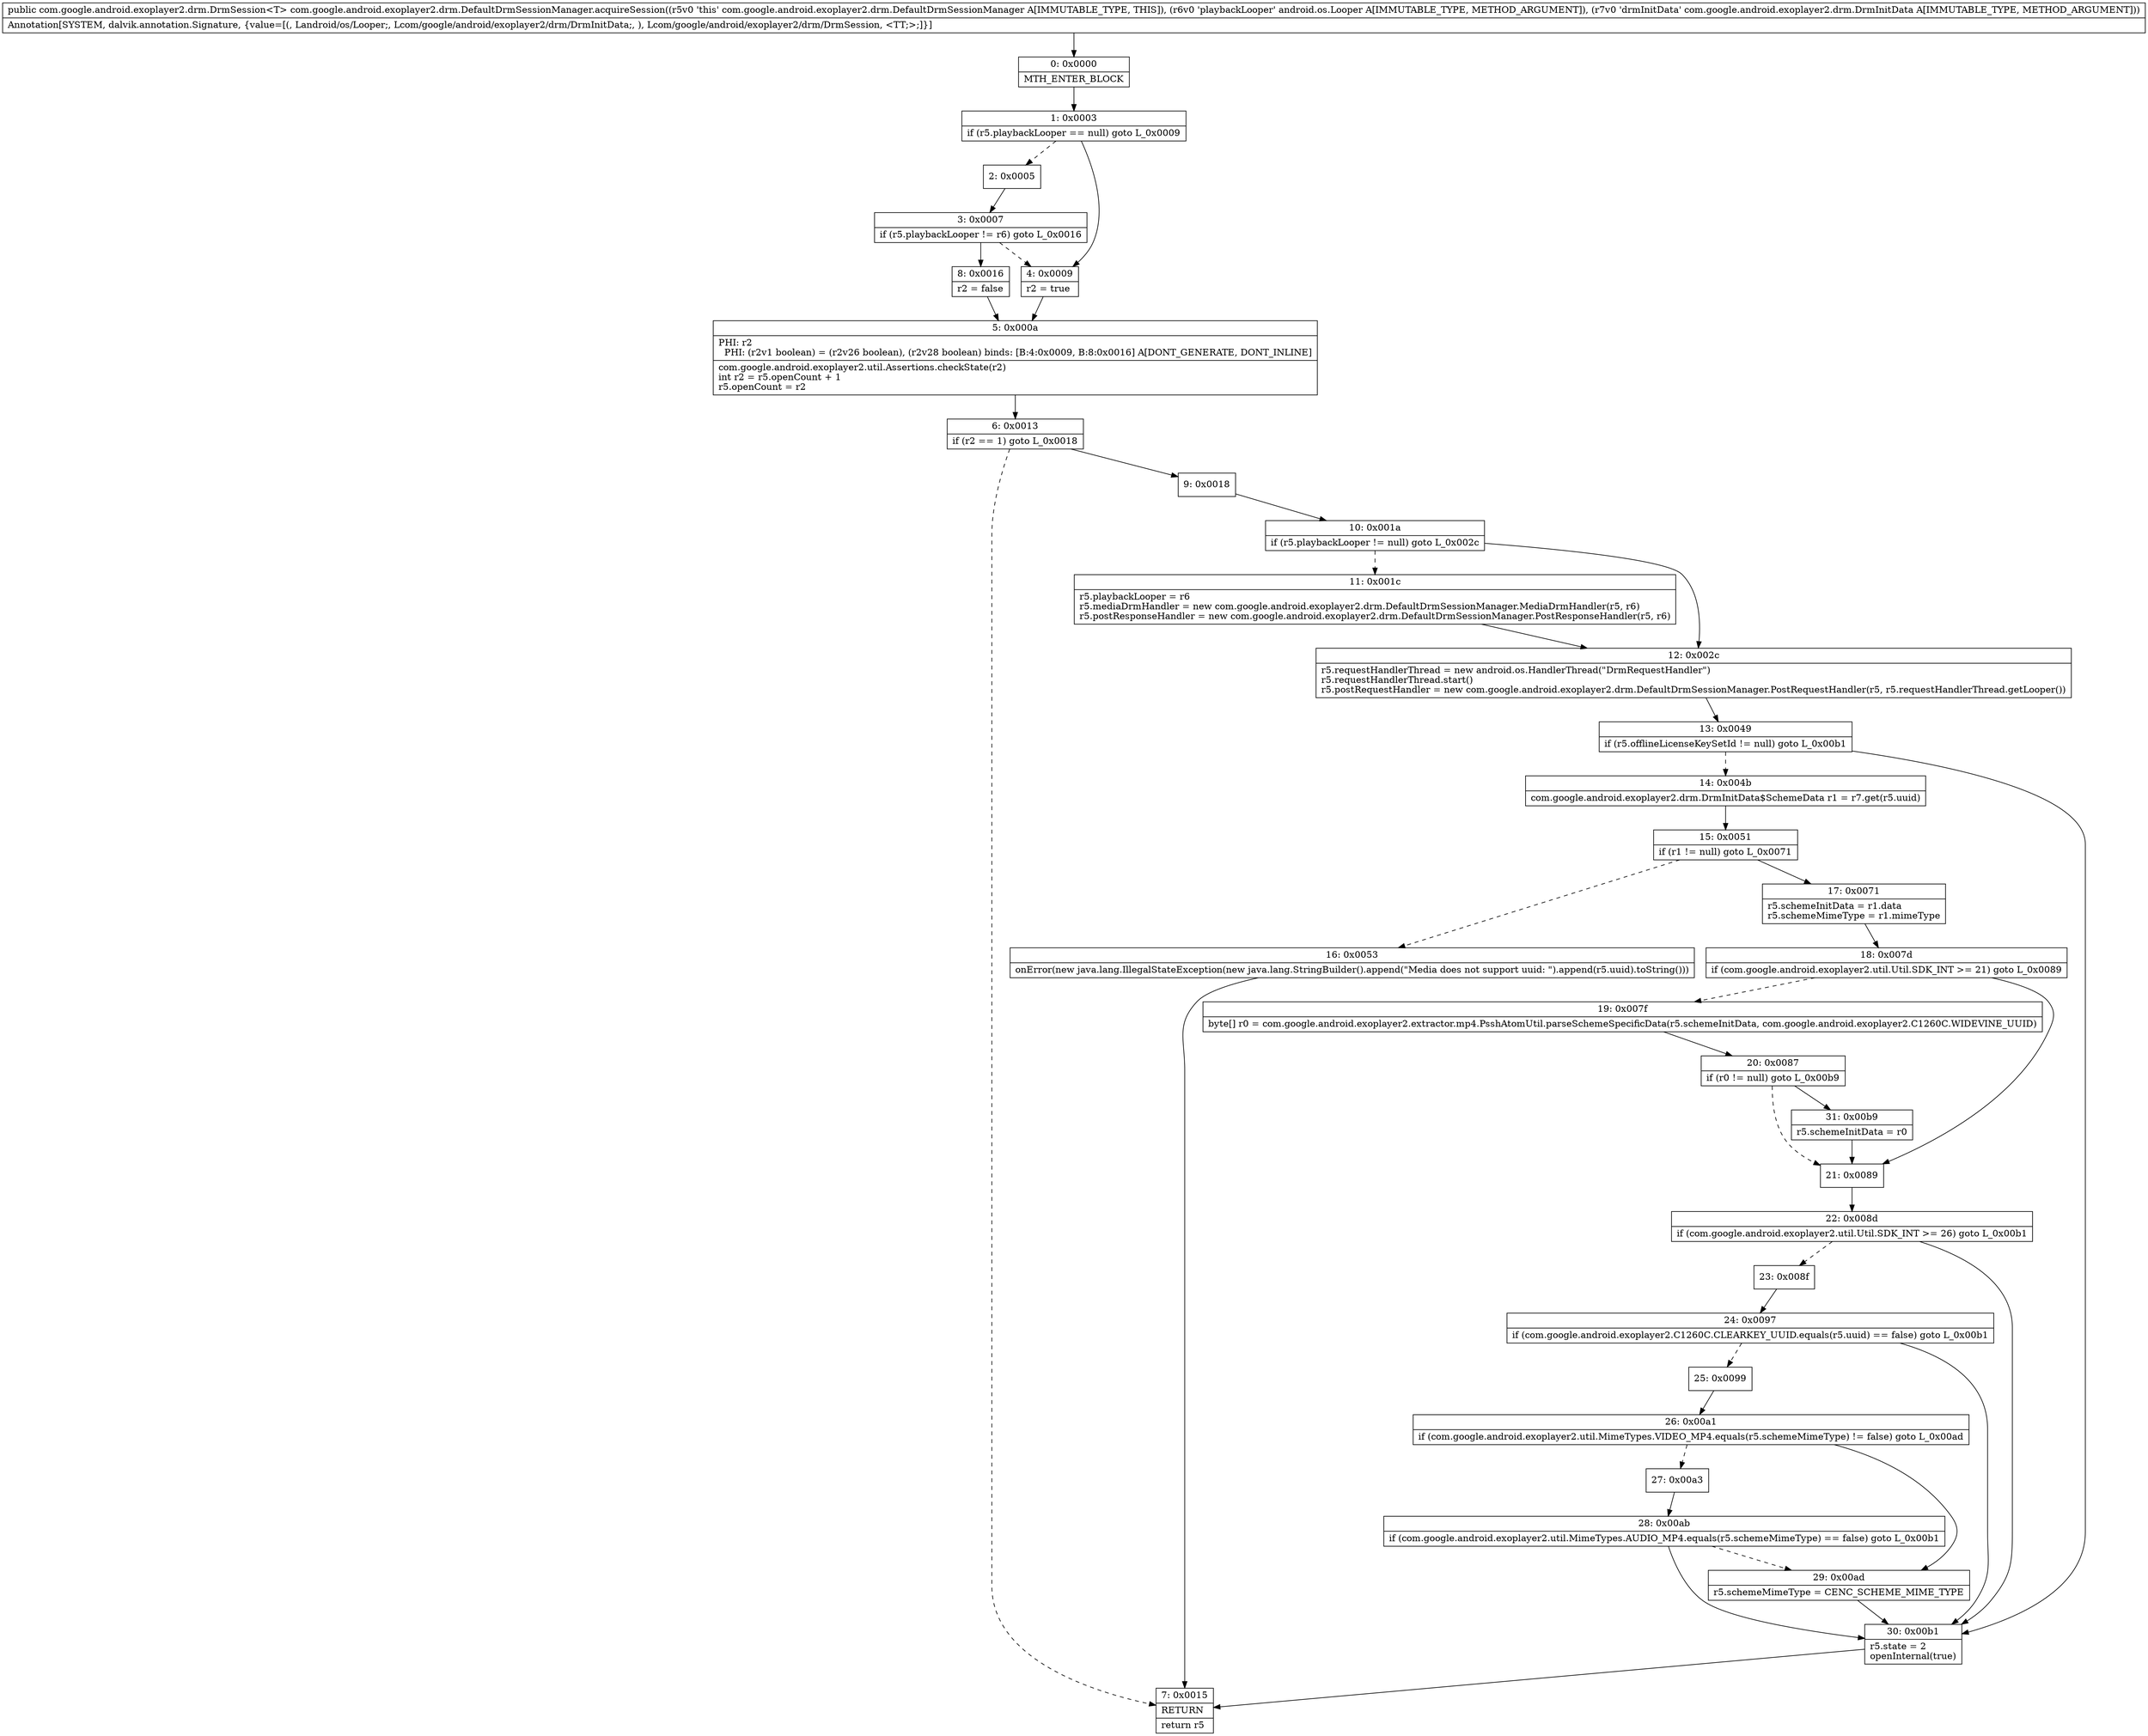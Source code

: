 digraph "CFG forcom.google.android.exoplayer2.drm.DefaultDrmSessionManager.acquireSession(Landroid\/os\/Looper;Lcom\/google\/android\/exoplayer2\/drm\/DrmInitData;)Lcom\/google\/android\/exoplayer2\/drm\/DrmSession;" {
Node_0 [shape=record,label="{0\:\ 0x0000|MTH_ENTER_BLOCK\l}"];
Node_1 [shape=record,label="{1\:\ 0x0003|if (r5.playbackLooper == null) goto L_0x0009\l}"];
Node_2 [shape=record,label="{2\:\ 0x0005}"];
Node_3 [shape=record,label="{3\:\ 0x0007|if (r5.playbackLooper != r6) goto L_0x0016\l}"];
Node_4 [shape=record,label="{4\:\ 0x0009|r2 = true\l}"];
Node_5 [shape=record,label="{5\:\ 0x000a|PHI: r2 \l  PHI: (r2v1 boolean) = (r2v26 boolean), (r2v28 boolean) binds: [B:4:0x0009, B:8:0x0016] A[DONT_GENERATE, DONT_INLINE]\l|com.google.android.exoplayer2.util.Assertions.checkState(r2)\lint r2 = r5.openCount + 1\lr5.openCount = r2\l}"];
Node_6 [shape=record,label="{6\:\ 0x0013|if (r2 == 1) goto L_0x0018\l}"];
Node_7 [shape=record,label="{7\:\ 0x0015|RETURN\l|return r5\l}"];
Node_8 [shape=record,label="{8\:\ 0x0016|r2 = false\l}"];
Node_9 [shape=record,label="{9\:\ 0x0018}"];
Node_10 [shape=record,label="{10\:\ 0x001a|if (r5.playbackLooper != null) goto L_0x002c\l}"];
Node_11 [shape=record,label="{11\:\ 0x001c|r5.playbackLooper = r6\lr5.mediaDrmHandler = new com.google.android.exoplayer2.drm.DefaultDrmSessionManager.MediaDrmHandler(r5, r6)\lr5.postResponseHandler = new com.google.android.exoplayer2.drm.DefaultDrmSessionManager.PostResponseHandler(r5, r6)\l}"];
Node_12 [shape=record,label="{12\:\ 0x002c|r5.requestHandlerThread = new android.os.HandlerThread(\"DrmRequestHandler\")\lr5.requestHandlerThread.start()\lr5.postRequestHandler = new com.google.android.exoplayer2.drm.DefaultDrmSessionManager.PostRequestHandler(r5, r5.requestHandlerThread.getLooper())\l}"];
Node_13 [shape=record,label="{13\:\ 0x0049|if (r5.offlineLicenseKeySetId != null) goto L_0x00b1\l}"];
Node_14 [shape=record,label="{14\:\ 0x004b|com.google.android.exoplayer2.drm.DrmInitData$SchemeData r1 = r7.get(r5.uuid)\l}"];
Node_15 [shape=record,label="{15\:\ 0x0051|if (r1 != null) goto L_0x0071\l}"];
Node_16 [shape=record,label="{16\:\ 0x0053|onError(new java.lang.IllegalStateException(new java.lang.StringBuilder().append(\"Media does not support uuid: \").append(r5.uuid).toString()))\l}"];
Node_17 [shape=record,label="{17\:\ 0x0071|r5.schemeInitData = r1.data\lr5.schemeMimeType = r1.mimeType\l}"];
Node_18 [shape=record,label="{18\:\ 0x007d|if (com.google.android.exoplayer2.util.Util.SDK_INT \>= 21) goto L_0x0089\l}"];
Node_19 [shape=record,label="{19\:\ 0x007f|byte[] r0 = com.google.android.exoplayer2.extractor.mp4.PsshAtomUtil.parseSchemeSpecificData(r5.schemeInitData, com.google.android.exoplayer2.C1260C.WIDEVINE_UUID)\l}"];
Node_20 [shape=record,label="{20\:\ 0x0087|if (r0 != null) goto L_0x00b9\l}"];
Node_21 [shape=record,label="{21\:\ 0x0089}"];
Node_22 [shape=record,label="{22\:\ 0x008d|if (com.google.android.exoplayer2.util.Util.SDK_INT \>= 26) goto L_0x00b1\l}"];
Node_23 [shape=record,label="{23\:\ 0x008f}"];
Node_24 [shape=record,label="{24\:\ 0x0097|if (com.google.android.exoplayer2.C1260C.CLEARKEY_UUID.equals(r5.uuid) == false) goto L_0x00b1\l}"];
Node_25 [shape=record,label="{25\:\ 0x0099}"];
Node_26 [shape=record,label="{26\:\ 0x00a1|if (com.google.android.exoplayer2.util.MimeTypes.VIDEO_MP4.equals(r5.schemeMimeType) != false) goto L_0x00ad\l}"];
Node_27 [shape=record,label="{27\:\ 0x00a3}"];
Node_28 [shape=record,label="{28\:\ 0x00ab|if (com.google.android.exoplayer2.util.MimeTypes.AUDIO_MP4.equals(r5.schemeMimeType) == false) goto L_0x00b1\l}"];
Node_29 [shape=record,label="{29\:\ 0x00ad|r5.schemeMimeType = CENC_SCHEME_MIME_TYPE\l}"];
Node_30 [shape=record,label="{30\:\ 0x00b1|r5.state = 2\lopenInternal(true)\l}"];
Node_31 [shape=record,label="{31\:\ 0x00b9|r5.schemeInitData = r0\l}"];
MethodNode[shape=record,label="{public com.google.android.exoplayer2.drm.DrmSession\<T\> com.google.android.exoplayer2.drm.DefaultDrmSessionManager.acquireSession((r5v0 'this' com.google.android.exoplayer2.drm.DefaultDrmSessionManager A[IMMUTABLE_TYPE, THIS]), (r6v0 'playbackLooper' android.os.Looper A[IMMUTABLE_TYPE, METHOD_ARGUMENT]), (r7v0 'drmInitData' com.google.android.exoplayer2.drm.DrmInitData A[IMMUTABLE_TYPE, METHOD_ARGUMENT]))  | Annotation[SYSTEM, dalvik.annotation.Signature, \{value=[(, Landroid\/os\/Looper;, Lcom\/google\/android\/exoplayer2\/drm\/DrmInitData;, ), Lcom\/google\/android\/exoplayer2\/drm\/DrmSession, \<TT;\>;]\}]\l}"];
MethodNode -> Node_0;
Node_0 -> Node_1;
Node_1 -> Node_2[style=dashed];
Node_1 -> Node_4;
Node_2 -> Node_3;
Node_3 -> Node_4[style=dashed];
Node_3 -> Node_8;
Node_4 -> Node_5;
Node_5 -> Node_6;
Node_6 -> Node_7[style=dashed];
Node_6 -> Node_9;
Node_8 -> Node_5;
Node_9 -> Node_10;
Node_10 -> Node_11[style=dashed];
Node_10 -> Node_12;
Node_11 -> Node_12;
Node_12 -> Node_13;
Node_13 -> Node_14[style=dashed];
Node_13 -> Node_30;
Node_14 -> Node_15;
Node_15 -> Node_16[style=dashed];
Node_15 -> Node_17;
Node_16 -> Node_7;
Node_17 -> Node_18;
Node_18 -> Node_19[style=dashed];
Node_18 -> Node_21;
Node_19 -> Node_20;
Node_20 -> Node_21[style=dashed];
Node_20 -> Node_31;
Node_21 -> Node_22;
Node_22 -> Node_23[style=dashed];
Node_22 -> Node_30;
Node_23 -> Node_24;
Node_24 -> Node_25[style=dashed];
Node_24 -> Node_30;
Node_25 -> Node_26;
Node_26 -> Node_27[style=dashed];
Node_26 -> Node_29;
Node_27 -> Node_28;
Node_28 -> Node_29[style=dashed];
Node_28 -> Node_30;
Node_29 -> Node_30;
Node_30 -> Node_7;
Node_31 -> Node_21;
}

